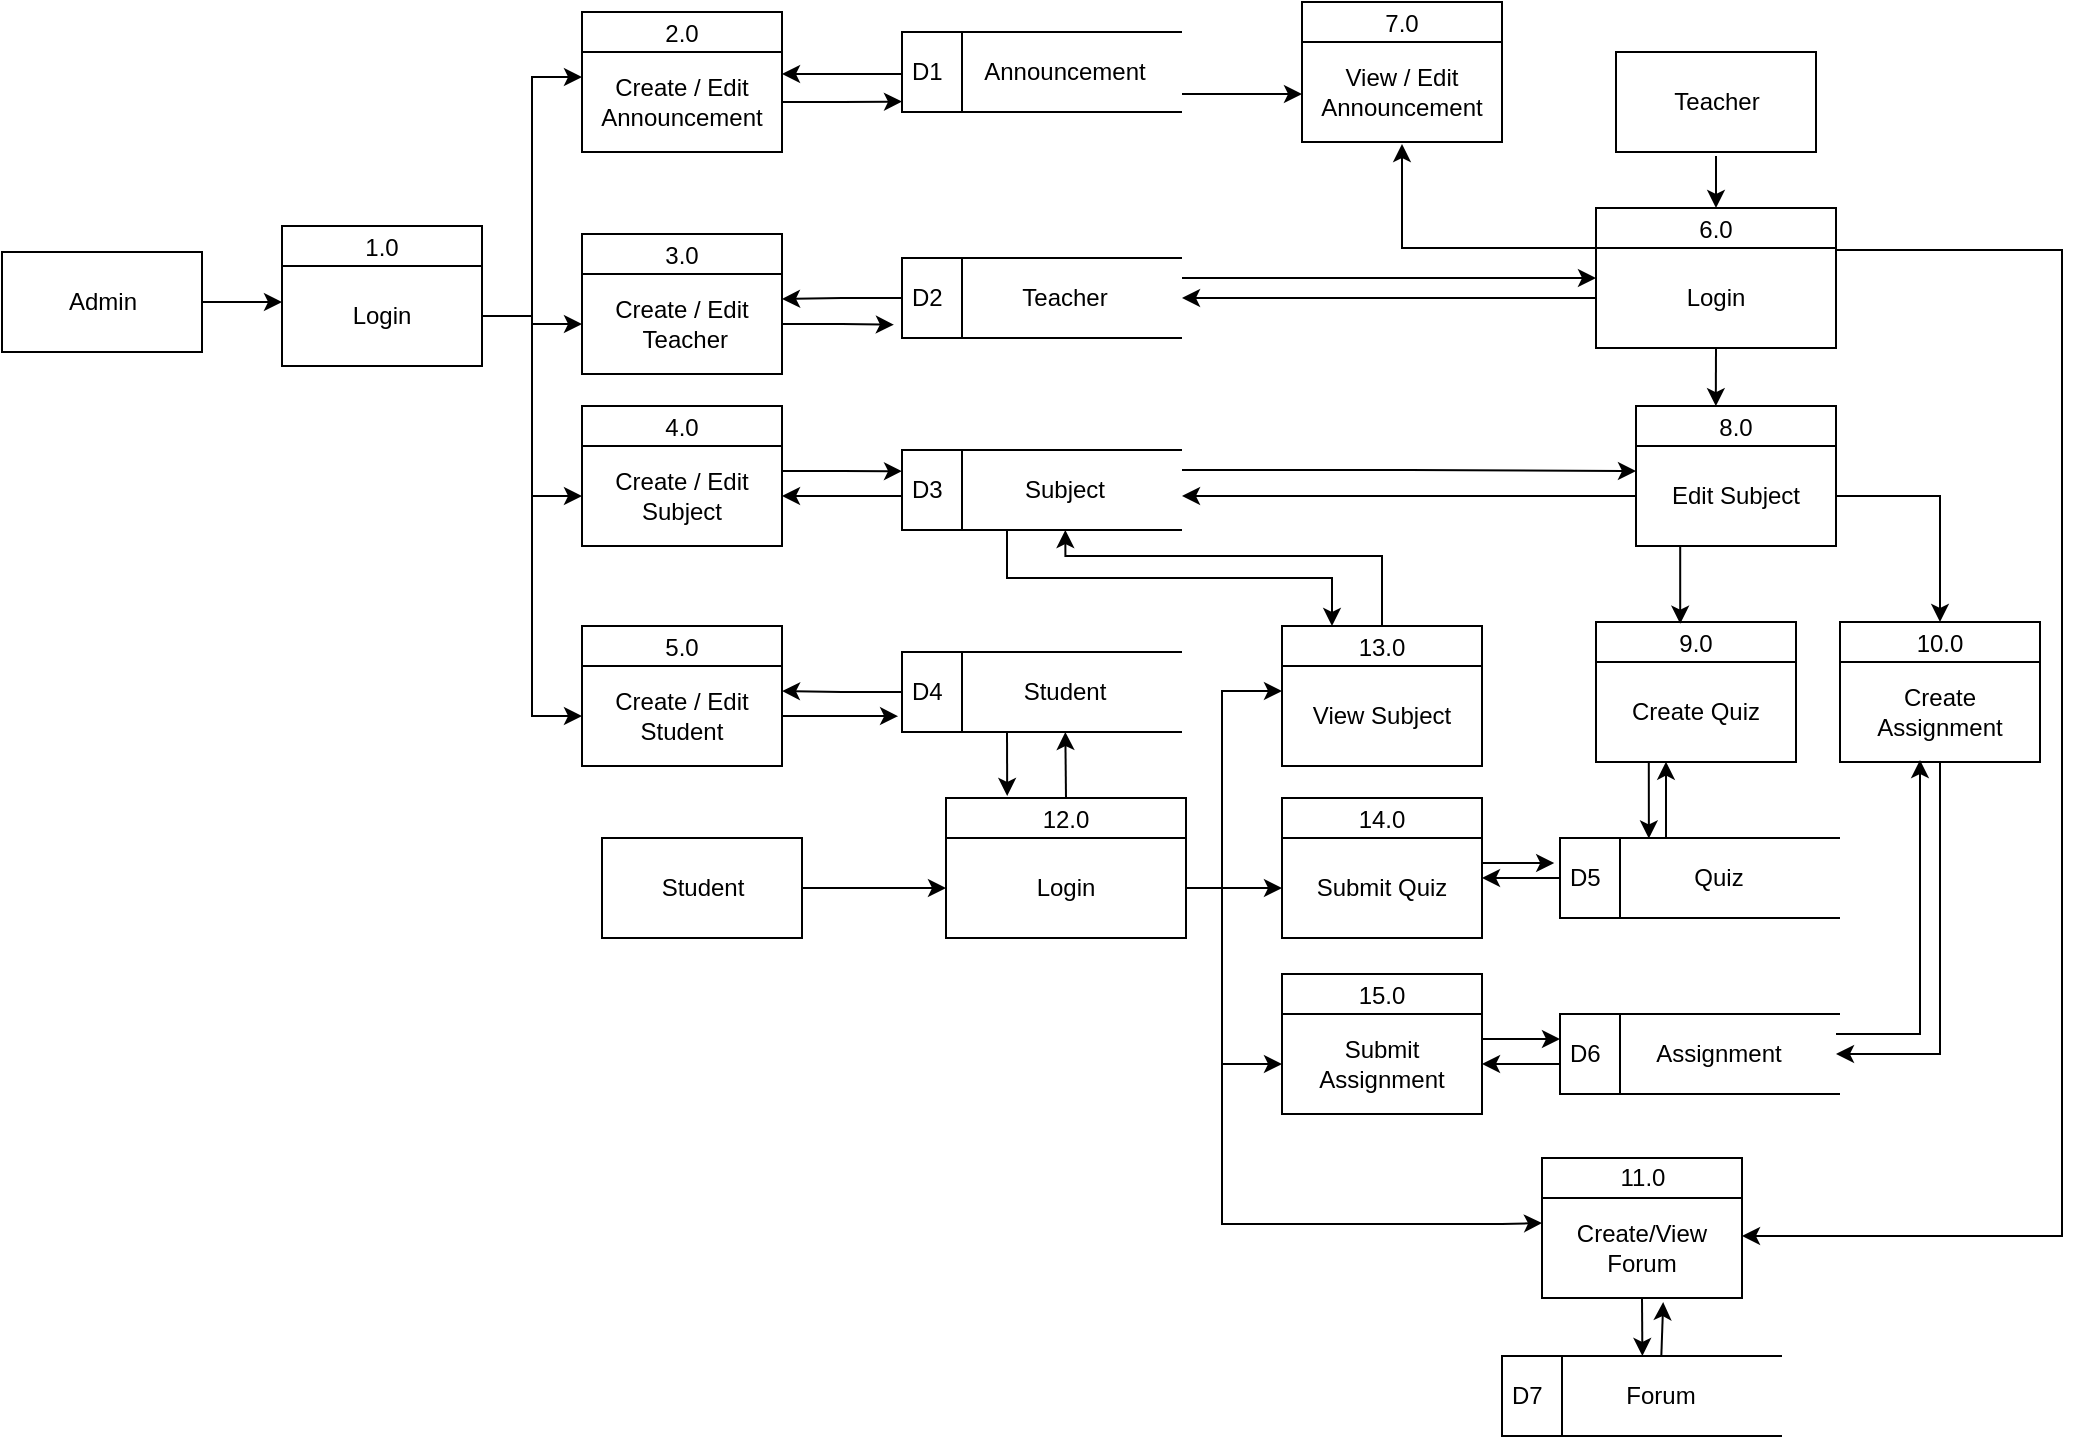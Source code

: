 <mxfile version="13.10.4" type="github">
  <diagram id="C5RBs43oDa-KdzZeNtuy" name="Page-1">
    <mxGraphModel dx="806" dy="428" grid="1" gridSize="10" guides="1" tooltips="1" connect="1" arrows="1" fold="1" page="1" pageScale="1" pageWidth="827" pageHeight="1169" math="0" shadow="0">
      <root>
        <mxCell id="WIyWlLk6GJQsqaUBKTNV-0" />
        <mxCell id="WIyWlLk6GJQsqaUBKTNV-1" parent="WIyWlLk6GJQsqaUBKTNV-0" />
        <mxCell id="0Al4i7XwTMoi_BySgxpM-38" value="" style="group" vertex="1" connectable="0" parent="WIyWlLk6GJQsqaUBKTNV-1">
          <mxGeometry x="180" y="23" width="1030" height="717" as="geometry" />
        </mxCell>
        <mxCell id="wd8GQg8yWR7TYl4xGY3D-36" style="edgeStyle=orthogonalEdgeStyle;rounded=0;orthogonalLoop=1;jettySize=auto;html=1;entryX=0;entryY=0.5;entryDx=0;entryDy=0;" parent="0Al4i7XwTMoi_BySgxpM-38" source="wd8GQg8yWR7TYl4xGY3D-1" edge="1">
          <mxGeometry x="-70" y="-23" as="geometry">
            <mxPoint x="140" y="150" as="targetPoint" />
          </mxGeometry>
        </mxCell>
        <mxCell id="wd8GQg8yWR7TYl4xGY3D-1" value="Admin" style="html=1;dashed=0;whitespace=wrap;" parent="0Al4i7XwTMoi_BySgxpM-38" vertex="1">
          <mxGeometry y="125" width="100" height="50" as="geometry" />
        </mxCell>
        <mxCell id="wd8GQg8yWR7TYl4xGY3D-2" value="Teacher" style="html=1;dashed=0;whitespace=wrap;" parent="0Al4i7XwTMoi_BySgxpM-38" vertex="1">
          <mxGeometry x="807" y="25" width="100" height="50" as="geometry" />
        </mxCell>
        <mxCell id="wd8GQg8yWR7TYl4xGY3D-3" value="Student" style="html=1;dashed=0;whitespace=wrap;" parent="0Al4i7XwTMoi_BySgxpM-38" vertex="1">
          <mxGeometry x="300" y="418" width="100" height="50" as="geometry" />
        </mxCell>
        <mxCell id="wd8GQg8yWR7TYl4xGY3D-4" value="2.0" style="swimlane;fontStyle=0;childLayout=stackLayout;horizontal=1;startSize=20;fillColor=#ffffff;horizontalStack=0;resizeParent=1;resizeParentMax=0;resizeLast=0;collapsible=0;marginBottom=0;swimlaneFillColor=#ffffff;labelBackgroundColor=none;labelBorderColor=none;" parent="0Al4i7XwTMoi_BySgxpM-38" vertex="1">
          <mxGeometry x="290" y="5" width="100" height="70" as="geometry" />
        </mxCell>
        <mxCell id="wd8GQg8yWR7TYl4xGY3D-5" value="Create / Edit&lt;br&gt;Announcement" style="text;html=1;strokeColor=none;fillColor=none;align=center;verticalAlign=middle;whiteSpace=wrap;rounded=0;labelBackgroundColor=none;" parent="wd8GQg8yWR7TYl4xGY3D-4" vertex="1">
          <mxGeometry y="20" width="100" height="50" as="geometry" />
        </mxCell>
        <mxCell id="wd8GQg8yWR7TYl4xGY3D-6" value="3.0" style="swimlane;fontStyle=0;childLayout=stackLayout;horizontal=1;startSize=20;fillColor=#ffffff;horizontalStack=0;resizeParent=1;resizeParentMax=0;resizeLast=0;collapsible=0;marginBottom=0;swimlaneFillColor=#ffffff;labelBackgroundColor=none;labelBorderColor=none;" parent="0Al4i7XwTMoi_BySgxpM-38" vertex="1">
          <mxGeometry x="290" y="116" width="100" height="70" as="geometry" />
        </mxCell>
        <mxCell id="wd8GQg8yWR7TYl4xGY3D-7" value="Create / Edit&lt;br&gt;&amp;nbsp;Teacher" style="text;html=1;strokeColor=none;fillColor=none;align=center;verticalAlign=middle;whiteSpace=wrap;rounded=0;labelBackgroundColor=none;" parent="wd8GQg8yWR7TYl4xGY3D-6" vertex="1">
          <mxGeometry y="20" width="100" height="50" as="geometry" />
        </mxCell>
        <mxCell id="wd8GQg8yWR7TYl4xGY3D-9" value="4.0" style="swimlane;fontStyle=0;childLayout=stackLayout;horizontal=1;startSize=20;fillColor=#ffffff;horizontalStack=0;resizeParent=1;resizeParentMax=0;resizeLast=0;collapsible=0;marginBottom=0;swimlaneFillColor=#ffffff;labelBackgroundColor=none;labelBorderColor=none;" parent="0Al4i7XwTMoi_BySgxpM-38" vertex="1">
          <mxGeometry x="290" y="202" width="100" height="70" as="geometry" />
        </mxCell>
        <mxCell id="wd8GQg8yWR7TYl4xGY3D-10" value="Create / Edit&lt;br&gt;Subject" style="text;html=1;strokeColor=none;fillColor=none;align=center;verticalAlign=middle;whiteSpace=wrap;rounded=0;labelBackgroundColor=none;" parent="wd8GQg8yWR7TYl4xGY3D-9" vertex="1">
          <mxGeometry y="20" width="100" height="50" as="geometry" />
        </mxCell>
        <mxCell id="wd8GQg8yWR7TYl4xGY3D-14" value="" style="group" parent="0Al4i7XwTMoi_BySgxpM-38" vertex="1" connectable="0">
          <mxGeometry x="450" y="128" width="140" height="40" as="geometry" />
        </mxCell>
        <mxCell id="wd8GQg8yWR7TYl4xGY3D-11" value="D2" style="html=1;dashed=0;whitespace=wrap;shape=mxgraph.dfd.dataStoreID;align=left;spacingLeft=3;points=[[0,0],[0.5,0],[1,0],[0,0.5],[1,0.5],[0,1],[0.5,1],[1,1]];labelBackgroundColor=none;" parent="wd8GQg8yWR7TYl4xGY3D-14" vertex="1">
          <mxGeometry width="140" height="40" as="geometry" />
        </mxCell>
        <mxCell id="wd8GQg8yWR7TYl4xGY3D-13" value="Teacher" style="text;html=1;strokeColor=none;fillColor=none;align=center;verticalAlign=middle;whiteSpace=wrap;rounded=0;labelBackgroundColor=none;" parent="wd8GQg8yWR7TYl4xGY3D-14" vertex="1">
          <mxGeometry x="23.333" width="116.667" height="40" as="geometry" />
        </mxCell>
        <mxCell id="wd8GQg8yWR7TYl4xGY3D-15" value="" style="group" parent="0Al4i7XwTMoi_BySgxpM-38" vertex="1" connectable="0">
          <mxGeometry x="450" y="224" width="140" height="40" as="geometry" />
        </mxCell>
        <mxCell id="wd8GQg8yWR7TYl4xGY3D-16" value="D3" style="html=1;dashed=0;whitespace=wrap;shape=mxgraph.dfd.dataStoreID;align=left;spacingLeft=3;points=[[0,0],[0.5,0],[1,0],[0,0.5],[1,0.5],[0,1],[0.5,1],[1,1]];labelBackgroundColor=none;" parent="wd8GQg8yWR7TYl4xGY3D-15" vertex="1">
          <mxGeometry width="140" height="40" as="geometry" />
        </mxCell>
        <mxCell id="wd8GQg8yWR7TYl4xGY3D-17" value="Subject" style="text;html=1;strokeColor=none;fillColor=none;align=center;verticalAlign=middle;whiteSpace=wrap;rounded=0;labelBackgroundColor=none;" parent="wd8GQg8yWR7TYl4xGY3D-15" vertex="1">
          <mxGeometry x="23.333" width="116.667" height="40" as="geometry" />
        </mxCell>
        <mxCell id="wd8GQg8yWR7TYl4xGY3D-25" value="" style="group" parent="0Al4i7XwTMoi_BySgxpM-38" vertex="1" connectable="0">
          <mxGeometry x="450" y="15" width="140" height="40" as="geometry" />
        </mxCell>
        <mxCell id="wd8GQg8yWR7TYl4xGY3D-26" value="D1" style="html=1;dashed=0;whitespace=wrap;shape=mxgraph.dfd.dataStoreID;align=left;spacingLeft=3;points=[[0,0],[0.5,0],[1,0],[0,0.5],[1,0.5],[0,1],[0.5,1],[1,1]];labelBackgroundColor=none;" parent="wd8GQg8yWR7TYl4xGY3D-25" vertex="1">
          <mxGeometry width="140" height="40" as="geometry" />
        </mxCell>
        <mxCell id="wd8GQg8yWR7TYl4xGY3D-27" value="Announcement" style="text;html=1;strokeColor=none;fillColor=none;align=center;verticalAlign=middle;whiteSpace=wrap;rounded=0;labelBackgroundColor=none;" parent="wd8GQg8yWR7TYl4xGY3D-25" vertex="1">
          <mxGeometry x="23.333" width="116.667" height="40" as="geometry" />
        </mxCell>
        <mxCell id="wd8GQg8yWR7TYl4xGY3D-28" value="5.0" style="swimlane;fontStyle=0;childLayout=stackLayout;horizontal=1;startSize=20;fillColor=#ffffff;horizontalStack=0;resizeParent=1;resizeParentMax=0;resizeLast=0;collapsible=0;marginBottom=0;swimlaneFillColor=#ffffff;labelBackgroundColor=none;labelBorderColor=none;" parent="0Al4i7XwTMoi_BySgxpM-38" vertex="1">
          <mxGeometry x="290" y="312" width="100" height="70" as="geometry" />
        </mxCell>
        <mxCell id="wd8GQg8yWR7TYl4xGY3D-29" value="Create / Edit&lt;br&gt;Student" style="text;html=1;strokeColor=none;fillColor=none;align=center;verticalAlign=middle;whiteSpace=wrap;rounded=0;labelBackgroundColor=none;" parent="wd8GQg8yWR7TYl4xGY3D-28" vertex="1">
          <mxGeometry y="20" width="100" height="50" as="geometry" />
        </mxCell>
        <mxCell id="wd8GQg8yWR7TYl4xGY3D-31" value="" style="group" parent="0Al4i7XwTMoi_BySgxpM-38" vertex="1" connectable="0">
          <mxGeometry x="450" y="325" width="140" height="40" as="geometry" />
        </mxCell>
        <mxCell id="wd8GQg8yWR7TYl4xGY3D-32" value="D4" style="html=1;dashed=0;whitespace=wrap;shape=mxgraph.dfd.dataStoreID;align=left;spacingLeft=3;points=[[0,0],[0.5,0],[1,0],[0,0.5],[1,0.5],[0,1],[0.5,1],[1,1]];labelBackgroundColor=none;" parent="wd8GQg8yWR7TYl4xGY3D-31" vertex="1">
          <mxGeometry width="140" height="40" as="geometry" />
        </mxCell>
        <mxCell id="wd8GQg8yWR7TYl4xGY3D-33" value="Student" style="text;html=1;strokeColor=none;fillColor=none;align=center;verticalAlign=middle;whiteSpace=wrap;rounded=0;labelBackgroundColor=none;" parent="wd8GQg8yWR7TYl4xGY3D-31" vertex="1">
          <mxGeometry x="23.333" width="116.667" height="40" as="geometry" />
        </mxCell>
        <mxCell id="wd8GQg8yWR7TYl4xGY3D-34" value="1.0" style="swimlane;fontStyle=0;childLayout=stackLayout;horizontal=1;startSize=20;fillColor=#ffffff;horizontalStack=0;resizeParent=1;resizeParentMax=0;resizeLast=0;collapsible=0;marginBottom=0;swimlaneFillColor=#ffffff;labelBackgroundColor=none;labelBorderColor=none;" parent="0Al4i7XwTMoi_BySgxpM-38" vertex="1">
          <mxGeometry x="140" y="112" width="100" height="70" as="geometry" />
        </mxCell>
        <mxCell id="wd8GQg8yWR7TYl4xGY3D-35" value="Login" style="text;html=1;strokeColor=none;fillColor=none;align=center;verticalAlign=middle;whiteSpace=wrap;rounded=0;labelBackgroundColor=none;" parent="wd8GQg8yWR7TYl4xGY3D-34" vertex="1">
          <mxGeometry y="20" width="100" height="50" as="geometry" />
        </mxCell>
        <mxCell id="wd8GQg8yWR7TYl4xGY3D-37" style="edgeStyle=orthogonalEdgeStyle;rounded=0;orthogonalLoop=1;jettySize=auto;html=1;entryX=0;entryY=0.25;entryDx=0;entryDy=0;" parent="0Al4i7XwTMoi_BySgxpM-38" source="wd8GQg8yWR7TYl4xGY3D-35" target="wd8GQg8yWR7TYl4xGY3D-5" edge="1">
          <mxGeometry x="-130" y="-23" as="geometry" />
        </mxCell>
        <mxCell id="wd8GQg8yWR7TYl4xGY3D-38" style="edgeStyle=orthogonalEdgeStyle;rounded=0;orthogonalLoop=1;jettySize=auto;html=1;entryX=0;entryY=0.5;entryDx=0;entryDy=0;" parent="0Al4i7XwTMoi_BySgxpM-38" source="wd8GQg8yWR7TYl4xGY3D-35" target="wd8GQg8yWR7TYl4xGY3D-7" edge="1">
          <mxGeometry x="-130" y="-23" as="geometry" />
        </mxCell>
        <mxCell id="wd8GQg8yWR7TYl4xGY3D-39" style="edgeStyle=orthogonalEdgeStyle;rounded=0;orthogonalLoop=1;jettySize=auto;html=1;entryX=0;entryY=0.5;entryDx=0;entryDy=0;" parent="0Al4i7XwTMoi_BySgxpM-38" source="wd8GQg8yWR7TYl4xGY3D-35" target="wd8GQg8yWR7TYl4xGY3D-10" edge="1">
          <mxGeometry x="-130" y="-23" as="geometry" />
        </mxCell>
        <mxCell id="wd8GQg8yWR7TYl4xGY3D-40" style="edgeStyle=orthogonalEdgeStyle;rounded=0;orthogonalLoop=1;jettySize=auto;html=1;entryX=0;entryY=0.5;entryDx=0;entryDy=0;" parent="0Al4i7XwTMoi_BySgxpM-38" source="wd8GQg8yWR7TYl4xGY3D-35" target="wd8GQg8yWR7TYl4xGY3D-29" edge="1">
          <mxGeometry x="-130" y="-23" as="geometry" />
        </mxCell>
        <mxCell id="wd8GQg8yWR7TYl4xGY3D-58" style="edgeStyle=orthogonalEdgeStyle;rounded=0;orthogonalLoop=1;jettySize=auto;html=1;entryX=1;entryY=0.25;entryDx=0;entryDy=0;startArrow=classic;startFill=1;endArrow=none;endFill=0;" parent="0Al4i7XwTMoi_BySgxpM-38" source="wd8GQg8yWR7TYl4xGY3D-56" target="wd8GQg8yWR7TYl4xGY3D-13" edge="1">
          <mxGeometry x="-180" y="1" as="geometry" />
        </mxCell>
        <mxCell id="wd8GQg8yWR7TYl4xGY3D-56" value="6.0" style="swimlane;fontStyle=0;childLayout=stackLayout;horizontal=1;startSize=20;fillColor=#ffffff;horizontalStack=0;resizeParent=1;resizeParentMax=0;resizeLast=0;collapsible=0;marginBottom=0;swimlaneFillColor=#ffffff;labelBackgroundColor=none;labelBorderColor=none;" parent="0Al4i7XwTMoi_BySgxpM-38" vertex="1">
          <mxGeometry x="797" y="103" width="120" height="70" as="geometry" />
        </mxCell>
        <mxCell id="wd8GQg8yWR7TYl4xGY3D-57" value="Login" style="text;html=1;strokeColor=none;fillColor=none;align=center;verticalAlign=middle;whiteSpace=wrap;rounded=0;labelBackgroundColor=none;" parent="wd8GQg8yWR7TYl4xGY3D-56" vertex="1">
          <mxGeometry y="20" width="120" height="50" as="geometry" />
        </mxCell>
        <mxCell id="wd8GQg8yWR7TYl4xGY3D-64" style="edgeStyle=orthogonalEdgeStyle;rounded=0;orthogonalLoop=1;jettySize=auto;html=1;entryX=0.5;entryY=0;entryDx=0;entryDy=0;startArrow=none;startFill=0;endArrow=classic;endFill=1;" parent="0Al4i7XwTMoi_BySgxpM-38" target="wd8GQg8yWR7TYl4xGY3D-56" edge="1">
          <mxGeometry x="-263" y="1" as="geometry">
            <mxPoint x="857" y="77" as="sourcePoint" />
          </mxGeometry>
        </mxCell>
        <mxCell id="wd8GQg8yWR7TYl4xGY3D-59" style="edgeStyle=orthogonalEdgeStyle;rounded=0;orthogonalLoop=1;jettySize=auto;html=1;entryX=0;entryY=0.5;entryDx=0;entryDy=0;startArrow=classic;startFill=1;endArrow=none;endFill=0;" parent="0Al4i7XwTMoi_BySgxpM-38" source="wd8GQg8yWR7TYl4xGY3D-13" target="wd8GQg8yWR7TYl4xGY3D-57" edge="1">
          <mxGeometry x="-180" y="1" as="geometry" />
        </mxCell>
        <mxCell id="wd8GQg8yWR7TYl4xGY3D-65" value="7.0" style="swimlane;fontStyle=0;childLayout=stackLayout;horizontal=1;startSize=20;fillColor=#ffffff;horizontalStack=0;resizeParent=1;resizeParentMax=0;resizeLast=0;collapsible=0;marginBottom=0;swimlaneFillColor=#ffffff;labelBackgroundColor=none;labelBorderColor=none;" parent="0Al4i7XwTMoi_BySgxpM-38" vertex="1">
          <mxGeometry x="650" width="100" height="70" as="geometry" />
        </mxCell>
        <mxCell id="wd8GQg8yWR7TYl4xGY3D-66" value="View / Edit&lt;br&gt;Announcement" style="text;html=1;strokeColor=none;fillColor=none;align=center;verticalAlign=middle;whiteSpace=wrap;rounded=0;labelBackgroundColor=none;" parent="wd8GQg8yWR7TYl4xGY3D-65" vertex="1">
          <mxGeometry y="20" width="100" height="50" as="geometry" />
        </mxCell>
        <mxCell id="wd8GQg8yWR7TYl4xGY3D-67" value="8.0" style="swimlane;fontStyle=0;childLayout=stackLayout;horizontal=1;startSize=20;fillColor=#ffffff;horizontalStack=0;resizeParent=1;resizeParentMax=0;resizeLast=0;collapsible=0;marginBottom=0;swimlaneFillColor=#ffffff;labelBackgroundColor=none;labelBorderColor=none;" parent="0Al4i7XwTMoi_BySgxpM-38" vertex="1">
          <mxGeometry x="817" y="202" width="100" height="70" as="geometry" />
        </mxCell>
        <mxCell id="wd8GQg8yWR7TYl4xGY3D-68" value="Edit Subject" style="text;html=1;strokeColor=none;fillColor=none;align=center;verticalAlign=middle;whiteSpace=wrap;rounded=0;labelBackgroundColor=none;" parent="wd8GQg8yWR7TYl4xGY3D-67" vertex="1">
          <mxGeometry y="20" width="100" height="50" as="geometry" />
        </mxCell>
        <mxCell id="wd8GQg8yWR7TYl4xGY3D-70" style="edgeStyle=orthogonalEdgeStyle;rounded=0;orthogonalLoop=1;jettySize=auto;html=1;entryX=0;entryY=0;entryDx=0;entryDy=0;startArrow=classic;startFill=1;endArrow=none;endFill=0;exitX=0.5;exitY=1;exitDx=0;exitDy=0;" parent="0Al4i7XwTMoi_BySgxpM-38" target="wd8GQg8yWR7TYl4xGY3D-57" edge="1">
          <mxGeometry x="-210" y="1" as="geometry">
            <Array as="points">
              <mxPoint x="700" y="123" />
            </Array>
            <mxPoint x="700" y="71" as="sourcePoint" />
          </mxGeometry>
        </mxCell>
        <mxCell id="wd8GQg8yWR7TYl4xGY3D-71" style="edgeStyle=orthogonalEdgeStyle;rounded=0;orthogonalLoop=1;jettySize=auto;html=1;entryX=1;entryY=0.75;entryDx=0;entryDy=0;startArrow=classic;startFill=1;endArrow=none;endFill=0;" parent="0Al4i7XwTMoi_BySgxpM-38" edge="1">
          <mxGeometry x="-180" y="1" as="geometry">
            <mxPoint x="650" y="46" as="sourcePoint" />
            <mxPoint x="590.0" y="46" as="targetPoint" />
          </mxGeometry>
        </mxCell>
        <mxCell id="wd8GQg8yWR7TYl4xGY3D-75" style="edgeStyle=orthogonalEdgeStyle;rounded=0;orthogonalLoop=1;jettySize=auto;html=1;startArrow=none;startFill=0;endArrow=classic;endFill=1;entryX=1;entryY=0.575;entryDx=0;entryDy=0;entryPerimeter=0;" parent="0Al4i7XwTMoi_BySgxpM-38" source="wd8GQg8yWR7TYl4xGY3D-68" target="wd8GQg8yWR7TYl4xGY3D-17" edge="1">
          <mxGeometry x="-180" y="-23" as="geometry">
            <mxPoint x="600" y="247" as="targetPoint" />
          </mxGeometry>
        </mxCell>
        <mxCell id="wd8GQg8yWR7TYl4xGY3D-76" style="edgeStyle=orthogonalEdgeStyle;rounded=0;orthogonalLoop=1;jettySize=auto;html=1;exitX=1;exitY=0.25;exitDx=0;exitDy=0;entryX=0;entryY=0.25;entryDx=0;entryDy=0;startArrow=none;startFill=0;endArrow=classic;endFill=1;" parent="0Al4i7XwTMoi_BySgxpM-38" source="wd8GQg8yWR7TYl4xGY3D-17" target="wd8GQg8yWR7TYl4xGY3D-68" edge="1">
          <mxGeometry x="-180" y="-23" as="geometry" />
        </mxCell>
        <mxCell id="wd8GQg8yWR7TYl4xGY3D-78" value="9.0" style="swimlane;fontStyle=0;childLayout=stackLayout;horizontal=1;startSize=20;fillColor=#ffffff;horizontalStack=0;resizeParent=1;resizeParentMax=0;resizeLast=0;collapsible=0;marginBottom=0;swimlaneFillColor=#ffffff;labelBackgroundColor=none;labelBorderColor=none;" parent="0Al4i7XwTMoi_BySgxpM-38" vertex="1">
          <mxGeometry x="797" y="310" width="100" height="70" as="geometry" />
        </mxCell>
        <mxCell id="wd8GQg8yWR7TYl4xGY3D-79" value="Create Quiz" style="text;html=1;strokeColor=none;fillColor=none;align=center;verticalAlign=middle;whiteSpace=wrap;rounded=0;labelBackgroundColor=none;" parent="wd8GQg8yWR7TYl4xGY3D-78" vertex="1">
          <mxGeometry y="20" width="100" height="50" as="geometry" />
        </mxCell>
        <mxCell id="wd8GQg8yWR7TYl4xGY3D-80" value="10.0" style="swimlane;fontStyle=0;childLayout=stackLayout;horizontal=1;startSize=20;fillColor=#ffffff;horizontalStack=0;resizeParent=1;resizeParentMax=0;resizeLast=0;collapsible=0;marginBottom=0;swimlaneFillColor=#ffffff;labelBackgroundColor=none;labelBorderColor=none;" parent="0Al4i7XwTMoi_BySgxpM-38" vertex="1">
          <mxGeometry x="919" y="310" width="100" height="70" as="geometry" />
        </mxCell>
        <mxCell id="wd8GQg8yWR7TYl4xGY3D-81" value="Create Assignment" style="text;html=1;strokeColor=none;fillColor=none;align=center;verticalAlign=middle;whiteSpace=wrap;rounded=0;labelBackgroundColor=none;" parent="wd8GQg8yWR7TYl4xGY3D-80" vertex="1">
          <mxGeometry y="20" width="100" height="50" as="geometry" />
        </mxCell>
        <mxCell id="wd8GQg8yWR7TYl4xGY3D-82" value="" style="group" parent="0Al4i7XwTMoi_BySgxpM-38" vertex="1" connectable="0">
          <mxGeometry x="779" y="418" width="140" height="40" as="geometry" />
        </mxCell>
        <mxCell id="wd8GQg8yWR7TYl4xGY3D-83" value="D5" style="html=1;dashed=0;whitespace=wrap;shape=mxgraph.dfd.dataStoreID;align=left;spacingLeft=3;points=[[0,0],[0.5,0],[1,0],[0,0.5],[1,0.5],[0,1],[0.5,1],[1,1]];labelBackgroundColor=none;" parent="wd8GQg8yWR7TYl4xGY3D-82" vertex="1">
          <mxGeometry width="140" height="40" as="geometry" />
        </mxCell>
        <mxCell id="wd8GQg8yWR7TYl4xGY3D-84" value="Quiz" style="text;html=1;strokeColor=none;fillColor=none;align=center;verticalAlign=middle;whiteSpace=wrap;rounded=0;labelBackgroundColor=none;" parent="wd8GQg8yWR7TYl4xGY3D-82" vertex="1">
          <mxGeometry x="21.333" width="116.667" height="40" as="geometry" />
        </mxCell>
        <mxCell id="wd8GQg8yWR7TYl4xGY3D-85" value="" style="group" parent="0Al4i7XwTMoi_BySgxpM-38" vertex="1" connectable="0">
          <mxGeometry x="779" y="506" width="140" height="40" as="geometry" />
        </mxCell>
        <mxCell id="wd8GQg8yWR7TYl4xGY3D-86" value="D6" style="html=1;dashed=0;whitespace=wrap;shape=mxgraph.dfd.dataStoreID;align=left;spacingLeft=3;points=[[0,0],[0.5,0],[1,0],[0,0.5],[1,0.5],[0,1],[0.5,1],[1,1]];labelBackgroundColor=none;" parent="wd8GQg8yWR7TYl4xGY3D-85" vertex="1">
          <mxGeometry width="140" height="40" as="geometry" />
        </mxCell>
        <mxCell id="wd8GQg8yWR7TYl4xGY3D-87" value="Assignment" style="text;html=1;strokeColor=none;fillColor=none;align=center;verticalAlign=middle;whiteSpace=wrap;rounded=0;labelBackgroundColor=none;" parent="wd8GQg8yWR7TYl4xGY3D-85" vertex="1">
          <mxGeometry x="21.333" width="116.667" height="40" as="geometry" />
        </mxCell>
        <mxCell id="wd8GQg8yWR7TYl4xGY3D-94" style="edgeStyle=orthogonalEdgeStyle;rounded=0;orthogonalLoop=1;jettySize=auto;html=1;exitX=0.5;exitY=0;exitDx=0;exitDy=0;entryX=0.5;entryY=1;entryDx=0;entryDy=0;startArrow=none;startFill=0;endArrow=classic;endFill=1;" parent="0Al4i7XwTMoi_BySgxpM-38" source="wd8GQg8yWR7TYl4xGY3D-88" target="wd8GQg8yWR7TYl4xGY3D-33" edge="1">
          <mxGeometry x="-180" y="-23" as="geometry" />
        </mxCell>
        <mxCell id="wd8GQg8yWR7TYl4xGY3D-88" value="12.0" style="swimlane;fontStyle=0;childLayout=stackLayout;horizontal=1;startSize=20;fillColor=#ffffff;horizontalStack=0;resizeParent=1;resizeParentMax=0;resizeLast=0;collapsible=0;marginBottom=0;swimlaneFillColor=#ffffff;labelBackgroundColor=none;labelBorderColor=none;" parent="0Al4i7XwTMoi_BySgxpM-38" vertex="1">
          <mxGeometry x="472" y="398" width="120" height="70" as="geometry" />
        </mxCell>
        <mxCell id="wd8GQg8yWR7TYl4xGY3D-89" value="Login" style="text;html=1;strokeColor=none;fillColor=none;align=center;verticalAlign=middle;whiteSpace=wrap;rounded=0;labelBackgroundColor=none;" parent="wd8GQg8yWR7TYl4xGY3D-88" vertex="1">
          <mxGeometry y="20" width="120" height="50" as="geometry" />
        </mxCell>
        <mxCell id="0Al4i7XwTMoi_BySgxpM-33" style="edgeStyle=orthogonalEdgeStyle;rounded=0;orthogonalLoop=1;jettySize=auto;html=1;exitX=0.5;exitY=0;exitDx=0;exitDy=0;entryX=0.5;entryY=1;entryDx=0;entryDy=0;startArrow=none;startFill=0;endArrow=classic;endFill=1;" edge="1" parent="0Al4i7XwTMoi_BySgxpM-38" source="wd8GQg8yWR7TYl4xGY3D-95" target="wd8GQg8yWR7TYl4xGY3D-17">
          <mxGeometry relative="1" as="geometry">
            <Array as="points">
              <mxPoint x="690" y="277" />
              <mxPoint x="532" y="277" />
            </Array>
          </mxGeometry>
        </mxCell>
        <mxCell id="wd8GQg8yWR7TYl4xGY3D-95" value="13.0" style="swimlane;fontStyle=0;childLayout=stackLayout;horizontal=1;startSize=20;fillColor=#ffffff;horizontalStack=0;resizeParent=1;resizeParentMax=0;resizeLast=0;collapsible=0;marginBottom=0;swimlaneFillColor=#ffffff;labelBackgroundColor=none;labelBorderColor=none;" parent="0Al4i7XwTMoi_BySgxpM-38" vertex="1">
          <mxGeometry x="640" y="312" width="100" height="70" as="geometry" />
        </mxCell>
        <mxCell id="wd8GQg8yWR7TYl4xGY3D-96" value="View Subject" style="text;html=1;strokeColor=none;fillColor=none;align=center;verticalAlign=middle;whiteSpace=wrap;rounded=0;labelBackgroundColor=none;" parent="wd8GQg8yWR7TYl4xGY3D-95" vertex="1">
          <mxGeometry y="20" width="100" height="50" as="geometry" />
        </mxCell>
        <mxCell id="wd8GQg8yWR7TYl4xGY3D-97" value="14.0" style="swimlane;fontStyle=0;childLayout=stackLayout;horizontal=1;startSize=20;fillColor=#ffffff;horizontalStack=0;resizeParent=1;resizeParentMax=0;resizeLast=0;collapsible=0;marginBottom=0;swimlaneFillColor=#ffffff;labelBackgroundColor=none;labelBorderColor=none;" parent="0Al4i7XwTMoi_BySgxpM-38" vertex="1">
          <mxGeometry x="640" y="398" width="100" height="70" as="geometry" />
        </mxCell>
        <mxCell id="wd8GQg8yWR7TYl4xGY3D-98" value="Submit Quiz" style="text;html=1;strokeColor=none;fillColor=none;align=center;verticalAlign=middle;whiteSpace=wrap;rounded=0;labelBackgroundColor=none;" parent="wd8GQg8yWR7TYl4xGY3D-97" vertex="1">
          <mxGeometry y="20" width="100" height="50" as="geometry" />
        </mxCell>
        <mxCell id="wd8GQg8yWR7TYl4xGY3D-100" value="15.0" style="swimlane;fontStyle=0;childLayout=stackLayout;horizontal=1;startSize=20;fillColor=#ffffff;horizontalStack=0;resizeParent=1;resizeParentMax=0;resizeLast=0;collapsible=0;marginBottom=0;swimlaneFillColor=#ffffff;labelBackgroundColor=none;labelBorderColor=none;" parent="0Al4i7XwTMoi_BySgxpM-38" vertex="1">
          <mxGeometry x="640" y="486" width="100" height="70" as="geometry" />
        </mxCell>
        <mxCell id="wd8GQg8yWR7TYl4xGY3D-101" value="Submit Assignment" style="text;html=1;strokeColor=none;fillColor=none;align=center;verticalAlign=middle;whiteSpace=wrap;rounded=0;labelBackgroundColor=none;" parent="wd8GQg8yWR7TYl4xGY3D-100" vertex="1">
          <mxGeometry y="20" width="100" height="50" as="geometry" />
        </mxCell>
        <mxCell id="wd8GQg8yWR7TYl4xGY3D-103" value="11.0" style="swimlane;fontStyle=0;childLayout=stackLayout;horizontal=1;startSize=20;fillColor=#ffffff;horizontalStack=0;resizeParent=1;resizeParentMax=0;resizeLast=0;collapsible=0;marginBottom=0;swimlaneFillColor=#ffffff;labelBackgroundColor=none;labelBorderColor=none;html=1;" parent="0Al4i7XwTMoi_BySgxpM-38" vertex="1">
          <mxGeometry x="770" y="578" width="100" height="70" as="geometry" />
        </mxCell>
        <mxCell id="wd8GQg8yWR7TYl4xGY3D-104" value="Create/View Forum" style="text;html=1;strokeColor=none;fillColor=none;align=center;verticalAlign=middle;whiteSpace=wrap;rounded=0;labelBackgroundColor=none;" parent="wd8GQg8yWR7TYl4xGY3D-103" vertex="1">
          <mxGeometry y="20" width="100" height="50" as="geometry" />
        </mxCell>
        <mxCell id="wd8GQg8yWR7TYl4xGY3D-105" value="" style="group" parent="0Al4i7XwTMoi_BySgxpM-38" vertex="1" connectable="0">
          <mxGeometry x="750" y="677" width="140" height="40" as="geometry" />
        </mxCell>
        <mxCell id="wd8GQg8yWR7TYl4xGY3D-106" value="D7" style="html=1;dashed=0;whitespace=wrap;shape=mxgraph.dfd.dataStoreID;align=left;spacingLeft=3;points=[[0,0],[0.5,0],[1,0],[0,0.5],[1,0.5],[0,1],[0.5,1],[1,1]];labelBackgroundColor=none;" parent="wd8GQg8yWR7TYl4xGY3D-105" vertex="1">
          <mxGeometry width="140" height="40" as="geometry" />
        </mxCell>
        <mxCell id="wd8GQg8yWR7TYl4xGY3D-107" value="Forum" style="text;html=1;strokeColor=none;fillColor=none;align=center;verticalAlign=middle;whiteSpace=wrap;rounded=0;labelBackgroundColor=none;" parent="wd8GQg8yWR7TYl4xGY3D-105" vertex="1">
          <mxGeometry x="21.333" width="116.667" height="40" as="geometry" />
        </mxCell>
        <mxCell id="wd8GQg8yWR7TYl4xGY3D-111" style="edgeStyle=orthogonalEdgeStyle;rounded=0;orthogonalLoop=1;jettySize=auto;html=1;entryX=0;entryY=0.25;entryDx=0;entryDy=0;startArrow=none;startFill=0;endArrow=classic;endFill=1;" parent="0Al4i7XwTMoi_BySgxpM-38" source="wd8GQg8yWR7TYl4xGY3D-89" target="wd8GQg8yWR7TYl4xGY3D-96" edge="1">
          <mxGeometry x="-180" y="-23" as="geometry">
            <Array as="points">
              <mxPoint x="610" y="443" />
              <mxPoint x="610" y="344" />
            </Array>
          </mxGeometry>
        </mxCell>
        <mxCell id="wd8GQg8yWR7TYl4xGY3D-114" style="edgeStyle=orthogonalEdgeStyle;rounded=0;orthogonalLoop=1;jettySize=auto;html=1;entryX=0;entryY=0.5;entryDx=0;entryDy=0;startArrow=none;startFill=0;endArrow=classic;endFill=1;" parent="0Al4i7XwTMoi_BySgxpM-38" source="wd8GQg8yWR7TYl4xGY3D-89" target="wd8GQg8yWR7TYl4xGY3D-98" edge="1">
          <mxGeometry x="-180" y="-47" as="geometry" />
        </mxCell>
        <mxCell id="wd8GQg8yWR7TYl4xGY3D-115" style="edgeStyle=orthogonalEdgeStyle;rounded=0;orthogonalLoop=1;jettySize=auto;html=1;entryX=0;entryY=0.5;entryDx=0;entryDy=0;startArrow=none;startFill=0;endArrow=classic;endFill=1;" parent="0Al4i7XwTMoi_BySgxpM-38" source="wd8GQg8yWR7TYl4xGY3D-89" target="wd8GQg8yWR7TYl4xGY3D-101" edge="1">
          <mxGeometry x="-180" y="-47" as="geometry">
            <Array as="points">
              <mxPoint x="610" y="443" />
              <mxPoint x="610" y="531" />
            </Array>
          </mxGeometry>
        </mxCell>
        <mxCell id="wd8GQg8yWR7TYl4xGY3D-117" style="edgeStyle=orthogonalEdgeStyle;rounded=0;orthogonalLoop=1;jettySize=auto;html=1;exitX=1;exitY=0.25;exitDx=0;exitDy=0;entryX=-0.021;entryY=0.315;entryDx=0;entryDy=0;entryPerimeter=0;startArrow=none;startFill=0;endArrow=classic;endFill=1;" parent="0Al4i7XwTMoi_BySgxpM-38" source="wd8GQg8yWR7TYl4xGY3D-98" target="wd8GQg8yWR7TYl4xGY3D-83" edge="1">
          <mxGeometry x="-210" y="-47" as="geometry" />
        </mxCell>
        <mxCell id="wd8GQg8yWR7TYl4xGY3D-118" style="edgeStyle=orthogonalEdgeStyle;rounded=0;orthogonalLoop=1;jettySize=auto;html=1;exitX=0;exitY=0.5;exitDx=0;exitDy=0;startArrow=none;startFill=0;endArrow=classic;endFill=1;" parent="0Al4i7XwTMoi_BySgxpM-38" source="wd8GQg8yWR7TYl4xGY3D-83" edge="1">
          <mxGeometry x="-210" y="-47" as="geometry">
            <mxPoint x="740" y="438" as="targetPoint" />
          </mxGeometry>
        </mxCell>
        <mxCell id="wd8GQg8yWR7TYl4xGY3D-119" style="edgeStyle=orthogonalEdgeStyle;rounded=0;orthogonalLoop=1;jettySize=auto;html=1;exitX=1;exitY=0.25;exitDx=0;exitDy=0;entryX=0;entryY=0.325;entryDx=0;entryDy=0;entryPerimeter=0;startArrow=none;startFill=0;endArrow=classic;endFill=1;" parent="0Al4i7XwTMoi_BySgxpM-38" source="wd8GQg8yWR7TYl4xGY3D-101" target="wd8GQg8yWR7TYl4xGY3D-86" edge="1">
          <mxGeometry x="-210" y="-69" as="geometry" />
        </mxCell>
        <mxCell id="wd8GQg8yWR7TYl4xGY3D-120" style="edgeStyle=orthogonalEdgeStyle;rounded=0;orthogonalLoop=1;jettySize=auto;html=1;exitX=0;exitY=0.625;exitDx=0;exitDy=0;entryX=1;entryY=0.5;entryDx=0;entryDy=0;startArrow=none;startFill=0;endArrow=classic;endFill=1;exitPerimeter=0;" parent="0Al4i7XwTMoi_BySgxpM-38" source="wd8GQg8yWR7TYl4xGY3D-86" target="wd8GQg8yWR7TYl4xGY3D-101" edge="1">
          <mxGeometry x="-210" y="-69" as="geometry" />
        </mxCell>
        <mxCell id="wd8GQg8yWR7TYl4xGY3D-133" style="edgeStyle=orthogonalEdgeStyle;rounded=0;orthogonalLoop=1;jettySize=auto;html=1;entryX=0;entryY=0.5;entryDx=0;entryDy=0;startArrow=none;startFill=0;endArrow=classic;endFill=1;" parent="0Al4i7XwTMoi_BySgxpM-38" source="wd8GQg8yWR7TYl4xGY3D-3" target="wd8GQg8yWR7TYl4xGY3D-89" edge="1">
          <mxGeometry x="-180" y="-47" as="geometry" />
        </mxCell>
        <mxCell id="0Al4i7XwTMoi_BySgxpM-1" style="edgeStyle=orthogonalEdgeStyle;rounded=0;orthogonalLoop=1;jettySize=auto;html=1;startArrow=none;startFill=0;endArrow=classic;endFill=1;entryX=0;entryY=0.25;entryDx=0;entryDy=0;" edge="1" parent="0Al4i7XwTMoi_BySgxpM-38" source="wd8GQg8yWR7TYl4xGY3D-89" target="wd8GQg8yWR7TYl4xGY3D-104">
          <mxGeometry relative="1" as="geometry">
            <mxPoint x="770" y="637" as="targetPoint" />
            <Array as="points">
              <mxPoint x="610" y="443" />
              <mxPoint x="610" y="611" />
              <mxPoint x="750" y="611" />
            </Array>
          </mxGeometry>
        </mxCell>
        <mxCell id="0Al4i7XwTMoi_BySgxpM-5" style="edgeStyle=orthogonalEdgeStyle;rounded=0;orthogonalLoop=1;jettySize=auto;html=1;startArrow=none;startFill=0;endArrow=classic;endFill=1;" edge="1" parent="0Al4i7XwTMoi_BySgxpM-38">
          <mxGeometry relative="1" as="geometry">
            <mxPoint x="390" y="36" as="targetPoint" />
            <mxPoint x="450" y="36.04" as="sourcePoint" />
            <Array as="points">
              <mxPoint x="440" y="36" />
              <mxPoint x="440" y="36" />
            </Array>
          </mxGeometry>
        </mxCell>
        <mxCell id="0Al4i7XwTMoi_BySgxpM-8" style="edgeStyle=orthogonalEdgeStyle;rounded=0;orthogonalLoop=1;jettySize=auto;html=1;exitX=0;exitY=0.5;exitDx=0;exitDy=0;entryX=1;entryY=0.25;entryDx=0;entryDy=0;startArrow=none;startFill=0;endArrow=classic;endFill=1;" edge="1" parent="0Al4i7XwTMoi_BySgxpM-38" source="wd8GQg8yWR7TYl4xGY3D-11" target="wd8GQg8yWR7TYl4xGY3D-7">
          <mxGeometry relative="1" as="geometry" />
        </mxCell>
        <mxCell id="0Al4i7XwTMoi_BySgxpM-9" style="edgeStyle=orthogonalEdgeStyle;rounded=0;orthogonalLoop=1;jettySize=auto;html=1;exitX=1;exitY=0.5;exitDx=0;exitDy=0;entryX=-0.029;entryY=0.834;entryDx=0;entryDy=0;entryPerimeter=0;startArrow=none;startFill=0;endArrow=classic;endFill=1;" edge="1" parent="0Al4i7XwTMoi_BySgxpM-38" source="wd8GQg8yWR7TYl4xGY3D-7" target="wd8GQg8yWR7TYl4xGY3D-11">
          <mxGeometry relative="1" as="geometry" />
        </mxCell>
        <mxCell id="0Al4i7XwTMoi_BySgxpM-10" style="edgeStyle=orthogonalEdgeStyle;rounded=0;orthogonalLoop=1;jettySize=auto;html=1;exitX=0;exitY=0.5;exitDx=0;exitDy=0;entryX=1;entryY=0.5;entryDx=0;entryDy=0;startArrow=none;startFill=0;endArrow=classic;endFill=1;" edge="1" parent="0Al4i7XwTMoi_BySgxpM-38" source="wd8GQg8yWR7TYl4xGY3D-16" target="wd8GQg8yWR7TYl4xGY3D-10">
          <mxGeometry relative="1" as="geometry">
            <Array as="points">
              <mxPoint x="450" y="247" />
            </Array>
          </mxGeometry>
        </mxCell>
        <mxCell id="0Al4i7XwTMoi_BySgxpM-11" style="edgeStyle=orthogonalEdgeStyle;rounded=0;orthogonalLoop=1;jettySize=auto;html=1;exitX=1;exitY=0.25;exitDx=0;exitDy=0;entryX=0;entryY=0.265;entryDx=0;entryDy=0;entryPerimeter=0;startArrow=none;startFill=0;endArrow=classic;endFill=1;" edge="1" parent="0Al4i7XwTMoi_BySgxpM-38" source="wd8GQg8yWR7TYl4xGY3D-10" target="wd8GQg8yWR7TYl4xGY3D-16">
          <mxGeometry relative="1" as="geometry" />
        </mxCell>
        <mxCell id="0Al4i7XwTMoi_BySgxpM-12" style="edgeStyle=orthogonalEdgeStyle;rounded=0;orthogonalLoop=1;jettySize=auto;html=1;exitX=1;exitY=0.5;exitDx=0;exitDy=0;entryX=-0.014;entryY=0.802;entryDx=0;entryDy=0;entryPerimeter=0;startArrow=none;startFill=0;endArrow=classic;endFill=1;" edge="1" parent="0Al4i7XwTMoi_BySgxpM-38" source="wd8GQg8yWR7TYl4xGY3D-29" target="wd8GQg8yWR7TYl4xGY3D-32">
          <mxGeometry relative="1" as="geometry" />
        </mxCell>
        <mxCell id="0Al4i7XwTMoi_BySgxpM-13" style="edgeStyle=orthogonalEdgeStyle;rounded=0;orthogonalLoop=1;jettySize=auto;html=1;exitX=0;exitY=0.5;exitDx=0;exitDy=0;entryX=1;entryY=0.25;entryDx=0;entryDy=0;startArrow=none;startFill=0;endArrow=classic;endFill=1;" edge="1" parent="0Al4i7XwTMoi_BySgxpM-38" source="wd8GQg8yWR7TYl4xGY3D-32" target="wd8GQg8yWR7TYl4xGY3D-29">
          <mxGeometry relative="1" as="geometry">
            <Array as="points">
              <mxPoint x="420" y="345" />
            </Array>
          </mxGeometry>
        </mxCell>
        <mxCell id="0Al4i7XwTMoi_BySgxpM-14" style="edgeStyle=orthogonalEdgeStyle;rounded=0;orthogonalLoop=1;jettySize=auto;html=1;exitX=0.25;exitY=1;exitDx=0;exitDy=0;startArrow=none;startFill=0;endArrow=classic;endFill=1;" edge="1" parent="0Al4i7XwTMoi_BySgxpM-38" source="wd8GQg8yWR7TYl4xGY3D-33">
          <mxGeometry relative="1" as="geometry">
            <mxPoint x="502.6" y="397" as="targetPoint" />
          </mxGeometry>
        </mxCell>
        <mxCell id="0Al4i7XwTMoi_BySgxpM-16" style="edgeStyle=orthogonalEdgeStyle;rounded=0;orthogonalLoop=1;jettySize=auto;html=1;exitX=1;exitY=0.5;exitDx=0;exitDy=0;entryX=0.5;entryY=0;entryDx=0;entryDy=0;startArrow=none;startFill=0;endArrow=classic;endFill=1;" edge="1" parent="0Al4i7XwTMoi_BySgxpM-38" source="wd8GQg8yWR7TYl4xGY3D-68" target="wd8GQg8yWR7TYl4xGY3D-80">
          <mxGeometry relative="1" as="geometry" />
        </mxCell>
        <mxCell id="0Al4i7XwTMoi_BySgxpM-17" style="edgeStyle=orthogonalEdgeStyle;rounded=0;orthogonalLoop=1;jettySize=auto;html=1;exitX=1;exitY=0.5;exitDx=0;exitDy=0;startArrow=none;startFill=0;endArrow=classic;endFill=1;" edge="1" parent="0Al4i7XwTMoi_BySgxpM-38" source="wd8GQg8yWR7TYl4xGY3D-57">
          <mxGeometry relative="1" as="geometry">
            <mxPoint x="870" y="617" as="targetPoint" />
            <Array as="points">
              <mxPoint x="917" y="124" />
              <mxPoint x="1030" y="124" />
              <mxPoint x="1030" y="617" />
              <mxPoint x="870" y="617" />
            </Array>
          </mxGeometry>
        </mxCell>
        <mxCell id="0Al4i7XwTMoi_BySgxpM-18" style="edgeStyle=orthogonalEdgeStyle;rounded=0;orthogonalLoop=1;jettySize=auto;html=1;exitX=0.5;exitY=1;exitDx=0;exitDy=0;entryX=1;entryY=0.5;entryDx=0;entryDy=0;startArrow=none;startFill=0;endArrow=classic;endFill=1;" edge="1" parent="0Al4i7XwTMoi_BySgxpM-38" source="wd8GQg8yWR7TYl4xGY3D-81" target="wd8GQg8yWR7TYl4xGY3D-87">
          <mxGeometry relative="1" as="geometry" />
        </mxCell>
        <mxCell id="0Al4i7XwTMoi_BySgxpM-19" style="edgeStyle=orthogonalEdgeStyle;rounded=0;orthogonalLoop=1;jettySize=auto;html=1;exitX=1;exitY=0.25;exitDx=0;exitDy=0;entryX=0.4;entryY=0.98;entryDx=0;entryDy=0;entryPerimeter=0;startArrow=none;startFill=0;endArrow=classic;endFill=1;" edge="1" parent="0Al4i7XwTMoi_BySgxpM-38" source="wd8GQg8yWR7TYl4xGY3D-87" target="wd8GQg8yWR7TYl4xGY3D-81">
          <mxGeometry relative="1" as="geometry" />
        </mxCell>
        <mxCell id="0Al4i7XwTMoi_BySgxpM-25" style="edgeStyle=orthogonalEdgeStyle;rounded=0;orthogonalLoop=1;jettySize=auto;html=1;exitX=0.5;exitY=1;exitDx=0;exitDy=0;entryX=0.399;entryY=0.001;entryDx=0;entryDy=0;entryPerimeter=0;startArrow=none;startFill=0;endArrow=classic;endFill=1;" edge="1" parent="0Al4i7XwTMoi_BySgxpM-38" source="wd8GQg8yWR7TYl4xGY3D-57" target="wd8GQg8yWR7TYl4xGY3D-67">
          <mxGeometry relative="1" as="geometry" />
        </mxCell>
        <mxCell id="0Al4i7XwTMoi_BySgxpM-26" style="edgeStyle=orthogonalEdgeStyle;rounded=0;orthogonalLoop=1;jettySize=auto;html=1;exitX=0.5;exitY=1;exitDx=0;exitDy=0;startArrow=none;startFill=0;endArrow=classic;endFill=1;" edge="1" parent="0Al4i7XwTMoi_BySgxpM-38" source="wd8GQg8yWR7TYl4xGY3D-104">
          <mxGeometry relative="1" as="geometry">
            <mxPoint x="820.2" y="677" as="targetPoint" />
          </mxGeometry>
        </mxCell>
        <mxCell id="0Al4i7XwTMoi_BySgxpM-28" style="edgeStyle=orthogonalEdgeStyle;rounded=0;orthogonalLoop=1;jettySize=auto;html=1;exitX=0.5;exitY=0;exitDx=0;exitDy=0;entryX=0.606;entryY=1.041;entryDx=0;entryDy=0;entryPerimeter=0;startArrow=none;startFill=0;endArrow=classic;endFill=1;" edge="1" parent="0Al4i7XwTMoi_BySgxpM-38" source="wd8GQg8yWR7TYl4xGY3D-107" target="wd8GQg8yWR7TYl4xGY3D-104">
          <mxGeometry relative="1" as="geometry" />
        </mxCell>
        <mxCell id="0Al4i7XwTMoi_BySgxpM-29" style="edgeStyle=orthogonalEdgeStyle;rounded=0;orthogonalLoop=1;jettySize=auto;html=1;exitX=1;exitY=0.5;exitDx=0;exitDy=0;entryX=0;entryY=0.87;entryDx=0;entryDy=0;entryPerimeter=0;startArrow=none;startFill=0;endArrow=classic;endFill=1;" edge="1" parent="0Al4i7XwTMoi_BySgxpM-38" source="wd8GQg8yWR7TYl4xGY3D-5" target="wd8GQg8yWR7TYl4xGY3D-26">
          <mxGeometry relative="1" as="geometry" />
        </mxCell>
        <mxCell id="0Al4i7XwTMoi_BySgxpM-32" style="edgeStyle=orthogonalEdgeStyle;rounded=0;orthogonalLoop=1;jettySize=auto;html=1;exitX=0.25;exitY=1;exitDx=0;exitDy=0;entryX=0.25;entryY=0;entryDx=0;entryDy=0;startArrow=none;startFill=0;endArrow=classic;endFill=1;" edge="1" parent="0Al4i7XwTMoi_BySgxpM-38" source="wd8GQg8yWR7TYl4xGY3D-17" target="wd8GQg8yWR7TYl4xGY3D-95">
          <mxGeometry relative="1" as="geometry" />
        </mxCell>
        <mxCell id="0Al4i7XwTMoi_BySgxpM-35" style="edgeStyle=orthogonalEdgeStyle;rounded=0;orthogonalLoop=1;jettySize=auto;html=1;exitX=0.25;exitY=1;exitDx=0;exitDy=0;entryX=0.198;entryY=0.006;entryDx=0;entryDy=0;entryPerimeter=0;startArrow=none;startFill=0;endArrow=classic;endFill=1;" edge="1" parent="0Al4i7XwTMoi_BySgxpM-38" source="wd8GQg8yWR7TYl4xGY3D-79" target="wd8GQg8yWR7TYl4xGY3D-84">
          <mxGeometry relative="1" as="geometry" />
        </mxCell>
        <mxCell id="0Al4i7XwTMoi_BySgxpM-36" style="edgeStyle=orthogonalEdgeStyle;rounded=0;orthogonalLoop=1;jettySize=auto;html=1;exitX=0.25;exitY=0;exitDx=0;exitDy=0;entryX=0.35;entryY=0.997;entryDx=0;entryDy=0;entryPerimeter=0;startArrow=none;startFill=0;endArrow=classic;endFill=1;" edge="1" parent="0Al4i7XwTMoi_BySgxpM-38" source="wd8GQg8yWR7TYl4xGY3D-84" target="wd8GQg8yWR7TYl4xGY3D-79">
          <mxGeometry relative="1" as="geometry" />
        </mxCell>
        <mxCell id="0Al4i7XwTMoi_BySgxpM-37" style="edgeStyle=orthogonalEdgeStyle;rounded=0;orthogonalLoop=1;jettySize=auto;html=1;exitX=0.25;exitY=1;exitDx=0;exitDy=0;entryX=0.421;entryY=0.012;entryDx=0;entryDy=0;entryPerimeter=0;startArrow=none;startFill=0;endArrow=classic;endFill=1;" edge="1" parent="0Al4i7XwTMoi_BySgxpM-38" source="wd8GQg8yWR7TYl4xGY3D-68" target="wd8GQg8yWR7TYl4xGY3D-78">
          <mxGeometry relative="1" as="geometry" />
        </mxCell>
      </root>
    </mxGraphModel>
  </diagram>
</mxfile>
